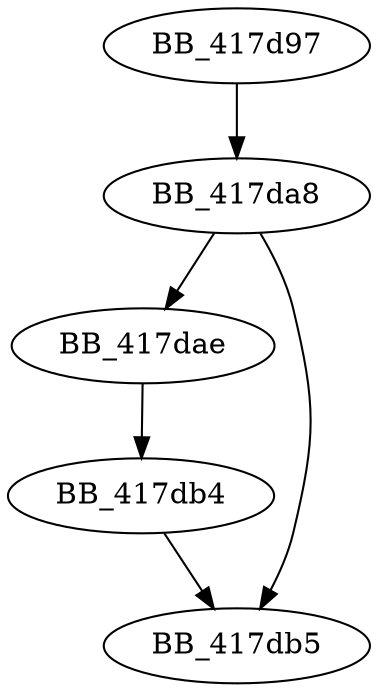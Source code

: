 DiGraph sub_417D97{
BB_417d97->BB_417da8
BB_417da8->BB_417dae
BB_417da8->BB_417db5
BB_417dae->BB_417db4
BB_417db4->BB_417db5
}
